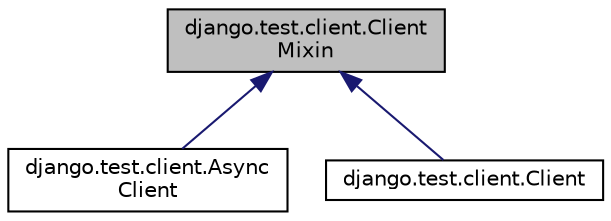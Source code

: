digraph "django.test.client.ClientMixin"
{
 // LATEX_PDF_SIZE
  edge [fontname="Helvetica",fontsize="10",labelfontname="Helvetica",labelfontsize="10"];
  node [fontname="Helvetica",fontsize="10",shape=record];
  Node1 [label="django.test.client.Client\lMixin",height=0.2,width=0.4,color="black", fillcolor="grey75", style="filled", fontcolor="black",tooltip=" "];
  Node1 -> Node2 [dir="back",color="midnightblue",fontsize="10",style="solid"];
  Node2 [label="django.test.client.Async\lClient",height=0.2,width=0.4,color="black", fillcolor="white", style="filled",URL="$classdjango_1_1test_1_1client_1_1_async_client.html",tooltip=" "];
  Node1 -> Node3 [dir="back",color="midnightblue",fontsize="10",style="solid"];
  Node3 [label="django.test.client.Client",height=0.2,width=0.4,color="black", fillcolor="white", style="filled",URL="$classdjango_1_1test_1_1client_1_1_client.html",tooltip=" "];
}
